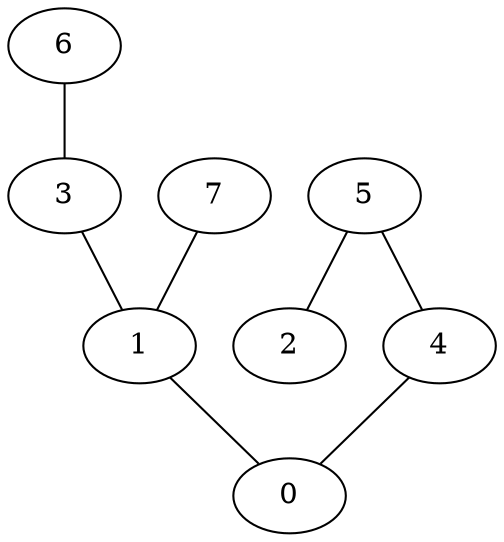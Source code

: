 graph {
    0 [ label = "0" ]
    1 [ label = "1" ]
    2 [ label = "2" ]
    3 [ label = "3" ]
    4 [ label = "4" ]
    5 [ label = "5" ]
    6 [ label = "6" ]
    7 [ label = "7" ]
    1 -- 0 [ ]
    5 -- 2 [ ]
    5 -- 4 [ ]
    3 -- 1 [ ]
    7 -- 1 [ ]
    6 -- 3 [ ]
    4 -- 0 [ ]
}
